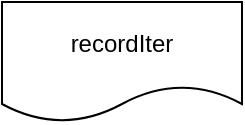 <mxfile version="10.6.2" type="github"><diagram id="B1miW9sNnXTPqfoYgWkj" name="Page-1"><mxGraphModel dx="1154" dy="662" grid="1" gridSize="10" guides="1" tooltips="1" connect="1" arrows="1" fold="1" page="1" pageScale="1" pageWidth="827" pageHeight="1169" math="0" shadow="0"><root><mxCell id="0"/><mxCell id="1" parent="0"/><mxCell id="MIB6hbEZbPjmD4DY4Ua3-2" value="&lt;span&gt;recordIter&lt;/span&gt;" style="shape=document;whiteSpace=wrap;html=1;boundedLbl=1;" vertex="1" parent="1"><mxGeometry x="340" y="100" width="120" height="60" as="geometry"/></mxCell></root></mxGraphModel></diagram></mxfile>